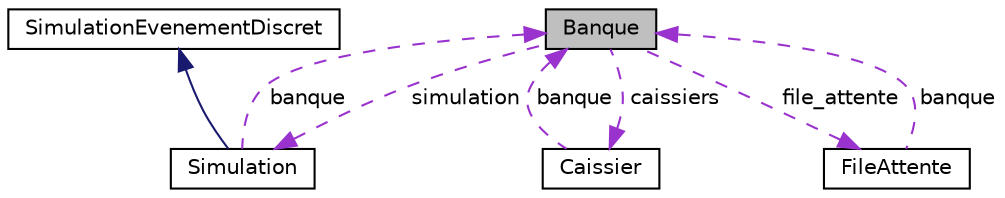 digraph "Banque"
{
  edge [fontname="Helvetica",fontsize="10",labelfontname="Helvetica",labelfontsize="10"];
  node [fontname="Helvetica",fontsize="10",shape=record];
  Node1 [label="Banque",height=0.2,width=0.4,color="black", fillcolor="grey75", style="filled", fontcolor="black"];
  Node2 -> Node1 [dir="back",color="darkorchid3",fontsize="10",style="dashed",label=" caissiers" ,fontname="Helvetica"];
  Node2 [label="Caissier",height=0.2,width=0.4,color="black", fillcolor="white", style="filled",URL="$classCaissier.html"];
  Node1 -> Node2 [dir="back",color="darkorchid3",fontsize="10",style="dashed",label=" banque" ,fontname="Helvetica"];
  Node3 -> Node1 [dir="back",color="darkorchid3",fontsize="10",style="dashed",label=" simulation" ,fontname="Helvetica"];
  Node3 [label="Simulation",height=0.2,width=0.4,color="black", fillcolor="white", style="filled",URL="$classSimulation.html"];
  Node4 -> Node3 [dir="back",color="midnightblue",fontsize="10",style="solid",fontname="Helvetica"];
  Node4 [label="SimulationEvenementDiscret",height=0.2,width=0.4,color="black", fillcolor="white", style="filled",URL="$classSimulationEvenementDiscret.html"];
  Node1 -> Node3 [dir="back",color="darkorchid3",fontsize="10",style="dashed",label=" banque" ,fontname="Helvetica"];
  Node5 -> Node1 [dir="back",color="darkorchid3",fontsize="10",style="dashed",label=" file_attente" ,fontname="Helvetica"];
  Node5 [label="FileAttente",height=0.2,width=0.4,color="black", fillcolor="white", style="filled",URL="$classFileAttente.html"];
  Node1 -> Node5 [dir="back",color="darkorchid3",fontsize="10",style="dashed",label=" banque" ,fontname="Helvetica"];
}
